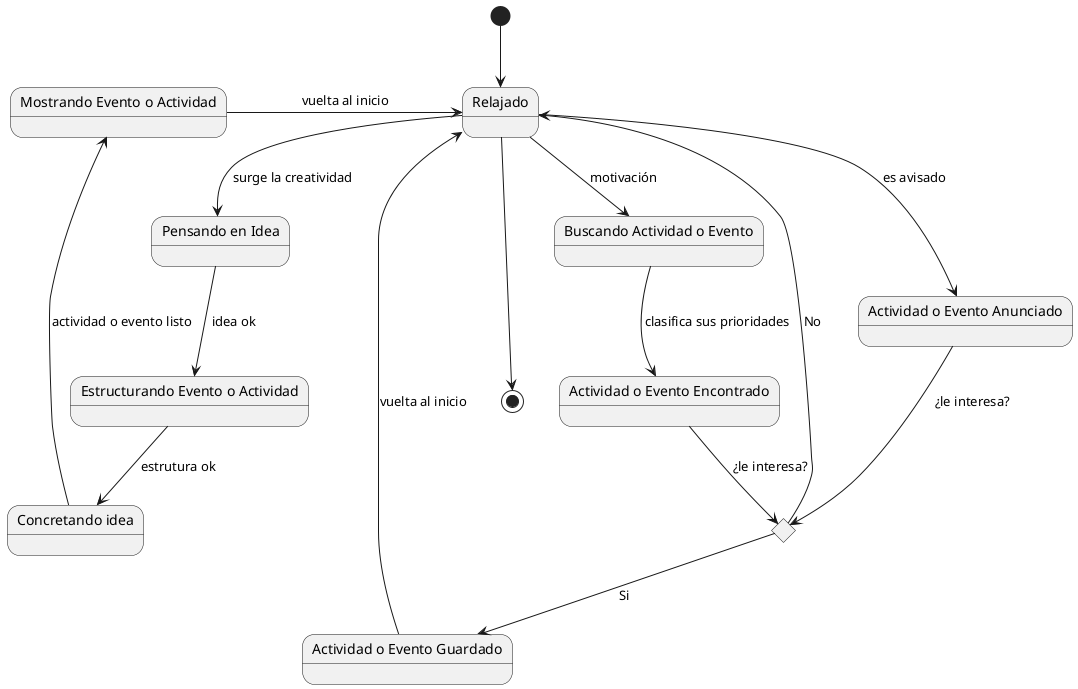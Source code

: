 @startuml diagrama_estados
state "Relajado" as neutro
state "Actividad o Evento Anunciado" as avisado
state "Buscando Actividad o Evento" as buscar
state "Actividad o Evento Encontrado" as encuentra
state "Actividad o Evento Guardado" as guardado
state "Pensando en Idea" as pensando
state "Estructurando Evento o Actividad" as estruturar
state "Concretando idea" as concretar
state "Mostrando Evento o Actividad" as mostrar

state eleccion1 <<choice>>

[*] --> neutro
neutro --> avisado : es avisado
neutro --> buscar : motivación
buscar --> encuentra : clasifica sus prioridades 
avisado --> eleccion1 : ¿le interesa?
encuentra --> eleccion1 : ¿le interesa?
eleccion1 --> neutro : No
eleccion1 --> guardado : Si
guardado --> neutro : vuelta al inicio
neutro --> pensando : surge la creatividad
pensando --> estruturar : idea ok
estruturar --> concretar : estrutura ok
concretar --> mostrar : actividad o evento listo
mostrar -> neutro : vuelta al inicio
neutro ---> [*]

'[*] --> Usuario_sin_Registrar : abre app

'Usuario_sin_Registrar --> Estudiante: escoger
'Usuario_sin_Registrar --> Profesor: escoger
'Usuario_sin_Registrar --> Personal_de_Apoyo: escoger
'Estudiante --> Usuario_Conectado : registro exitoso
'Profesor --> Usuario_Conectado: registro exitoso
'Personal_de_Apoyo --> Usuario_Conectado: registro exitoso

'Usuario_Desconectado -> [*]
'Usuario_Desconectado -> Usuario_Conectado : inicio de sesión
'Usuario_Conectado ---> Interfaz
'Usuario_Conectado --> Usuario_Desconectado : cierre de sesión
'Interfaz--> Crear_Evento_o_Actividad
'Interfaz---> Abrir_Calendario
'Interfaz---> Abrir_Notificaciones
'Interfaz---> Ajustes
'Interfaz--> Visitar_Evento_o_Actividad
'Interfaz<-- Crear_Evento_o_Actividad : regresar
'Interfaz<- Abrir_Calendario : regresar
'Interfaz<-- Abrir_Notificaciones : regresar
'Interfaz<-- Ajustes : regresar
'Interfaz<-- Visitar_Evento_o_Actividad : regresar
'Visitar_Evento_o_Actividad --> Visitar_Evento_o_Actividad : Comentar
'Interfaz --> Moderar_Publicaciones
'Crear_Evento_o_Actividad --> Crear_Evento_o_Actividad : Editar
'Moderar_Publicaciones --> Moderar_Publicaciones : Aprobar/Denegar

'Ajustes --> [*]
@enduml